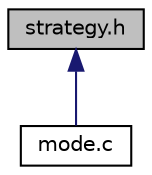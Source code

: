 digraph "strategy.h"
{
 // LATEX_PDF_SIZE
  edge [fontname="Helvetica",fontsize="10",labelfontname="Helvetica",labelfontsize="10"];
  node [fontname="Helvetica",fontsize="10",shape=record];
  Node1 [label="strategy.h",height=0.2,width=0.4,color="black", fillcolor="grey75", style="filled", fontcolor="black",tooltip="library per la strategia di gioco della CPU"];
  Node1 -> Node2 [dir="back",color="midnightblue",fontsize="10",style="solid",fontname="Helvetica"];
  Node2 [label="mode.c",height=0.2,width=0.4,color="black", fillcolor="white", style="filled",URL="$mode_8c.html",tooltip="funzioni per la gestione delle modalità e delle partite"];
}
